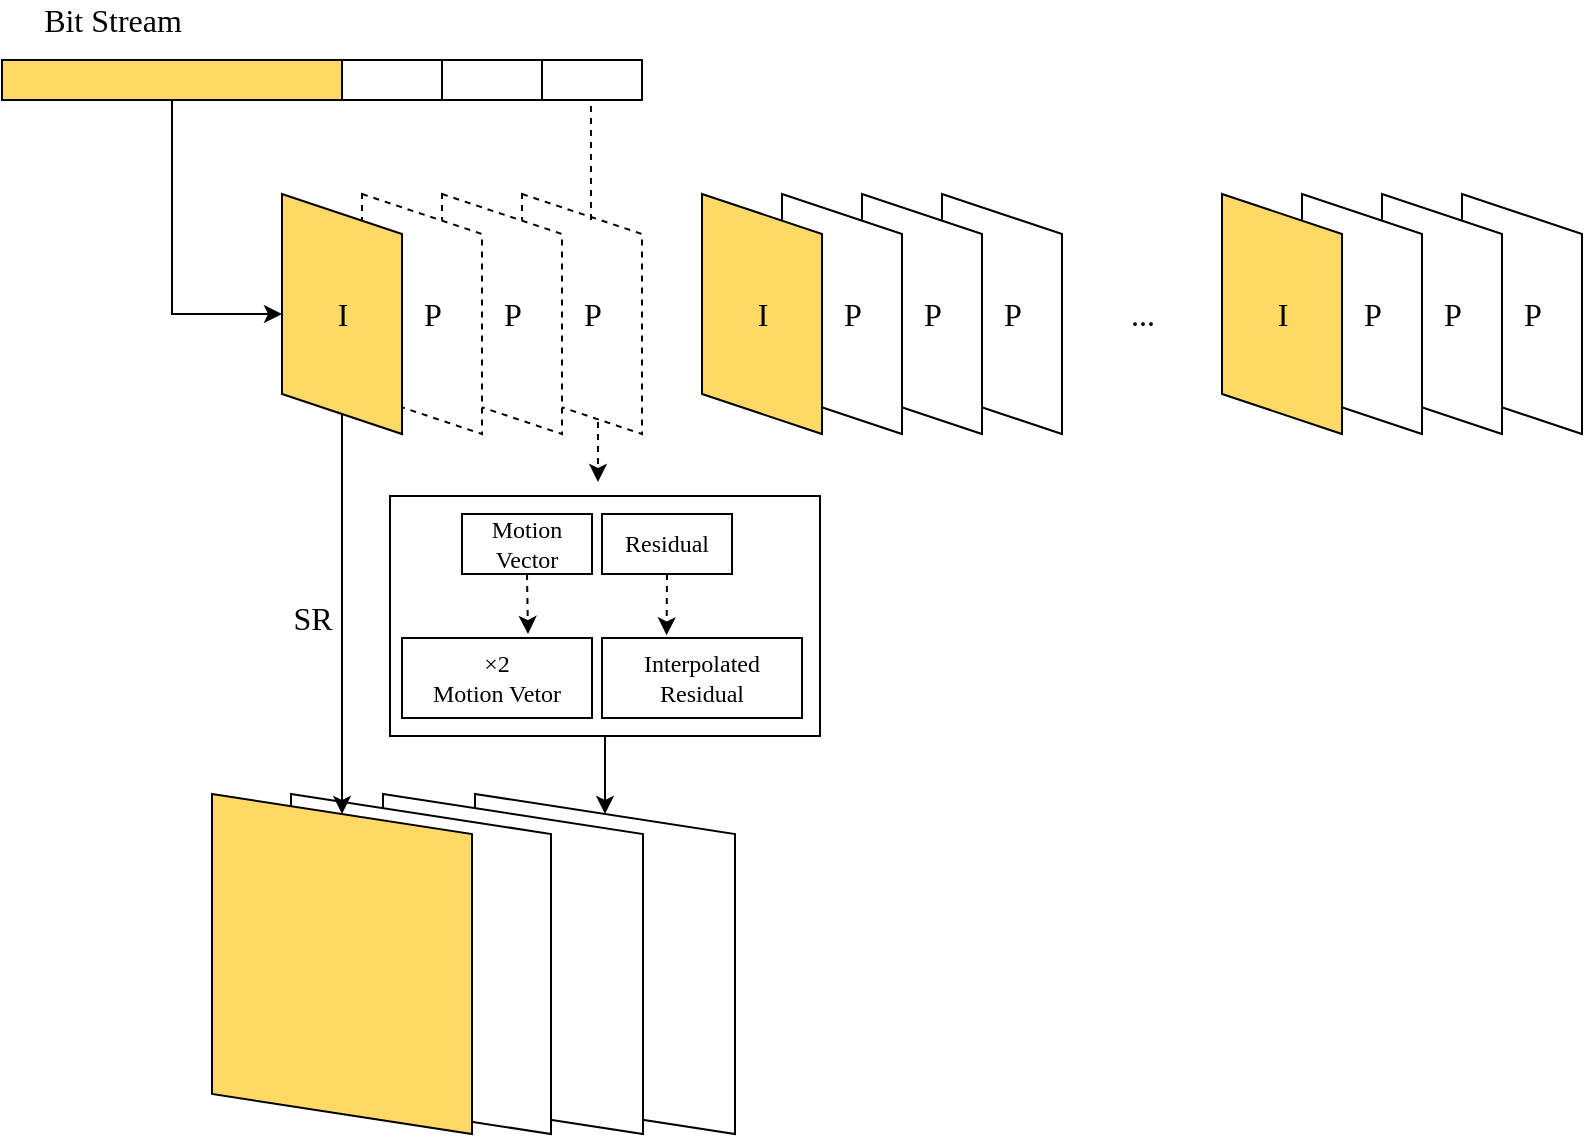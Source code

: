 <mxfile version="18.0.3" type="github">
  <diagram id="pCQRFxpyoTq6nAkenusv" name="Page-1">
    <mxGraphModel dx="1787" dy="1873" grid="1" gridSize="10" guides="1" tooltips="1" connect="1" arrows="1" fold="1" page="1" pageScale="1" pageWidth="827" pageHeight="1169" math="0" shadow="0">
      <root>
        <mxCell id="0" />
        <mxCell id="1" parent="0" />
        <mxCell id="L7ItGJBqRo02B6cRfJcL-1" value="" style="shape=parallelogram;perimeter=parallelogramPerimeter;whiteSpace=wrap;html=1;fixedSize=1;rotation=90;dashed=1;" vertex="1" parent="1">
          <mxGeometry x="170" y="110" width="120" height="60" as="geometry" />
        </mxCell>
        <mxCell id="L7ItGJBqRo02B6cRfJcL-2" value="" style="shape=parallelogram;perimeter=parallelogramPerimeter;whiteSpace=wrap;html=1;fixedSize=1;rotation=90;dashed=1;" vertex="1" parent="1">
          <mxGeometry x="130" y="110" width="120" height="60" as="geometry" />
        </mxCell>
        <mxCell id="L7ItGJBqRo02B6cRfJcL-3" value="" style="shape=parallelogram;perimeter=parallelogramPerimeter;whiteSpace=wrap;html=1;fixedSize=1;rotation=90;dashed=1;" vertex="1" parent="1">
          <mxGeometry x="90" y="110" width="120" height="60" as="geometry" />
        </mxCell>
        <mxCell id="L7ItGJBqRo02B6cRfJcL-4" value="" style="shape=parallelogram;perimeter=parallelogramPerimeter;whiteSpace=wrap;html=1;fixedSize=1;rotation=90;fillColor=#FFD966;" vertex="1" parent="1">
          <mxGeometry x="50" y="110" width="120" height="60" as="geometry" />
        </mxCell>
        <mxCell id="L7ItGJBqRo02B6cRfJcL-5" value="I" style="text;html=1;resizable=0;autosize=1;align=center;verticalAlign=middle;points=[];fillColor=none;strokeColor=none;rounded=0;fontFamily=Lucida Console;fontSize=16;" vertex="1" parent="1">
          <mxGeometry x="95" y="130" width="30" height="20" as="geometry" />
        </mxCell>
        <mxCell id="L7ItGJBqRo02B6cRfJcL-6" value="P" style="text;html=1;resizable=0;autosize=1;align=center;verticalAlign=middle;points=[];fillColor=none;strokeColor=none;rounded=0;fontFamily=Lucida Console;fontSize=16;" vertex="1" parent="1">
          <mxGeometry x="140" y="130" width="30" height="20" as="geometry" />
        </mxCell>
        <mxCell id="L7ItGJBqRo02B6cRfJcL-7" value="P" style="text;html=1;resizable=0;autosize=1;align=center;verticalAlign=middle;points=[];fillColor=none;strokeColor=none;rounded=0;fontFamily=Lucida Console;fontSize=16;" vertex="1" parent="1">
          <mxGeometry x="180" y="130" width="30" height="20" as="geometry" />
        </mxCell>
        <mxCell id="L7ItGJBqRo02B6cRfJcL-8" value="P" style="text;html=1;resizable=0;autosize=1;align=center;verticalAlign=middle;points=[];fillColor=none;strokeColor=none;rounded=0;fontFamily=Lucida Console;fontSize=16;" vertex="1" parent="1">
          <mxGeometry x="220" y="130" width="30" height="20" as="geometry" />
        </mxCell>
        <mxCell id="L7ItGJBqRo02B6cRfJcL-9" value="" style="shape=parallelogram;perimeter=parallelogramPerimeter;whiteSpace=wrap;html=1;fixedSize=1;rotation=90;" vertex="1" parent="1">
          <mxGeometry x="380" y="110" width="120" height="60" as="geometry" />
        </mxCell>
        <mxCell id="L7ItGJBqRo02B6cRfJcL-10" value="" style="shape=parallelogram;perimeter=parallelogramPerimeter;whiteSpace=wrap;html=1;fixedSize=1;rotation=90;" vertex="1" parent="1">
          <mxGeometry x="340" y="110" width="120" height="60" as="geometry" />
        </mxCell>
        <mxCell id="L7ItGJBqRo02B6cRfJcL-11" value="" style="shape=parallelogram;perimeter=parallelogramPerimeter;whiteSpace=wrap;html=1;fixedSize=1;rotation=90;" vertex="1" parent="1">
          <mxGeometry x="300" y="110" width="120" height="60" as="geometry" />
        </mxCell>
        <mxCell id="L7ItGJBqRo02B6cRfJcL-12" value="" style="shape=parallelogram;perimeter=parallelogramPerimeter;whiteSpace=wrap;html=1;fixedSize=1;rotation=90;fillColor=#FFD966;" vertex="1" parent="1">
          <mxGeometry x="260" y="110" width="120" height="60" as="geometry" />
        </mxCell>
        <mxCell id="L7ItGJBqRo02B6cRfJcL-13" value="I" style="text;html=1;resizable=0;autosize=1;align=center;verticalAlign=middle;points=[];fillColor=none;strokeColor=none;rounded=0;fontFamily=Lucida Console;fontSize=16;" vertex="1" parent="1">
          <mxGeometry x="305" y="130" width="30" height="20" as="geometry" />
        </mxCell>
        <mxCell id="L7ItGJBqRo02B6cRfJcL-14" value="P" style="text;html=1;resizable=0;autosize=1;align=center;verticalAlign=middle;points=[];fillColor=none;strokeColor=none;rounded=0;fontFamily=Lucida Console;fontSize=16;" vertex="1" parent="1">
          <mxGeometry x="350" y="130" width="30" height="20" as="geometry" />
        </mxCell>
        <mxCell id="L7ItGJBqRo02B6cRfJcL-15" value="P" style="text;html=1;resizable=0;autosize=1;align=center;verticalAlign=middle;points=[];fillColor=none;strokeColor=none;rounded=0;fontFamily=Lucida Console;fontSize=16;" vertex="1" parent="1">
          <mxGeometry x="390" y="130" width="30" height="20" as="geometry" />
        </mxCell>
        <mxCell id="L7ItGJBqRo02B6cRfJcL-16" value="P" style="text;html=1;resizable=0;autosize=1;align=center;verticalAlign=middle;points=[];fillColor=none;strokeColor=none;rounded=0;fontFamily=Lucida Console;fontSize=16;" vertex="1" parent="1">
          <mxGeometry x="430" y="130" width="30" height="20" as="geometry" />
        </mxCell>
        <mxCell id="L7ItGJBqRo02B6cRfJcL-17" value="" style="shape=parallelogram;perimeter=parallelogramPerimeter;whiteSpace=wrap;html=1;fixedSize=1;rotation=90;" vertex="1" parent="1">
          <mxGeometry x="640" y="110" width="120" height="60" as="geometry" />
        </mxCell>
        <mxCell id="L7ItGJBqRo02B6cRfJcL-18" value="" style="shape=parallelogram;perimeter=parallelogramPerimeter;whiteSpace=wrap;html=1;fixedSize=1;rotation=90;" vertex="1" parent="1">
          <mxGeometry x="600" y="110" width="120" height="60" as="geometry" />
        </mxCell>
        <mxCell id="L7ItGJBqRo02B6cRfJcL-19" value="" style="shape=parallelogram;perimeter=parallelogramPerimeter;whiteSpace=wrap;html=1;fixedSize=1;rotation=90;" vertex="1" parent="1">
          <mxGeometry x="560" y="110" width="120" height="60" as="geometry" />
        </mxCell>
        <mxCell id="L7ItGJBqRo02B6cRfJcL-20" value="" style="shape=parallelogram;perimeter=parallelogramPerimeter;whiteSpace=wrap;html=1;fixedSize=1;rotation=90;fillColor=#FFD966;" vertex="1" parent="1">
          <mxGeometry x="520" y="110" width="120" height="60" as="geometry" />
        </mxCell>
        <mxCell id="L7ItGJBqRo02B6cRfJcL-21" value="I" style="text;html=1;resizable=0;autosize=1;align=center;verticalAlign=middle;points=[];fillColor=none;strokeColor=none;rounded=0;fontFamily=Lucida Console;fontSize=16;" vertex="1" parent="1">
          <mxGeometry x="565" y="130" width="30" height="20" as="geometry" />
        </mxCell>
        <mxCell id="L7ItGJBqRo02B6cRfJcL-22" value="P" style="text;html=1;resizable=0;autosize=1;align=center;verticalAlign=middle;points=[];fillColor=none;strokeColor=none;rounded=0;fontFamily=Lucida Console;fontSize=16;" vertex="1" parent="1">
          <mxGeometry x="610" y="130" width="30" height="20" as="geometry" />
        </mxCell>
        <mxCell id="L7ItGJBqRo02B6cRfJcL-23" value="P" style="text;html=1;resizable=0;autosize=1;align=center;verticalAlign=middle;points=[];fillColor=none;strokeColor=none;rounded=0;fontFamily=Lucida Console;fontSize=16;" vertex="1" parent="1">
          <mxGeometry x="650" y="130" width="30" height="20" as="geometry" />
        </mxCell>
        <mxCell id="L7ItGJBqRo02B6cRfJcL-24" value="P" style="text;html=1;resizable=0;autosize=1;align=center;verticalAlign=middle;points=[];fillColor=none;strokeColor=none;rounded=0;fontFamily=Lucida Console;fontSize=16;" vertex="1" parent="1">
          <mxGeometry x="690" y="130" width="30" height="20" as="geometry" />
        </mxCell>
        <mxCell id="L7ItGJBqRo02B6cRfJcL-25" value="..." style="text;html=1;resizable=0;autosize=1;align=center;verticalAlign=middle;points=[];fillColor=none;strokeColor=none;rounded=0;fontFamily=Lucida Console;fontSize=16;" vertex="1" parent="1">
          <mxGeometry x="490" y="130" width="40" height="20" as="geometry" />
        </mxCell>
        <mxCell id="L7ItGJBqRo02B6cRfJcL-27" value="" style="edgeStyle=elbowEdgeStyle;elbow=horizontal;endArrow=classic;html=1;rounded=0;fontFamily=Lucida Console;fontSize=16;exitX=0.5;exitY=1;exitDx=0;exitDy=0;entryX=0.5;entryY=1;entryDx=0;entryDy=0;" edge="1" parent="1" source="L7ItGJBqRo02B6cRfJcL-34" target="L7ItGJBqRo02B6cRfJcL-4">
          <mxGeometry width="50" height="50" relative="1" as="geometry">
            <mxPoint x="110" y="310" as="sourcePoint" />
            <mxPoint x="-10" y="480" as="targetPoint" />
            <Array as="points">
              <mxPoint x="25" y="130" />
              <mxPoint x="20" y="300" />
            </Array>
          </mxGeometry>
        </mxCell>
        <mxCell id="L7ItGJBqRo02B6cRfJcL-29" value="SR" style="text;html=1;resizable=0;autosize=1;align=center;verticalAlign=middle;points=[];fillColor=none;strokeColor=none;rounded=0;fontFamily=Lucida Console;fontSize=16;" vertex="1" parent="1">
          <mxGeometry x="80" y="282" width="30" height="20" as="geometry" />
        </mxCell>
        <mxCell id="L7ItGJBqRo02B6cRfJcL-33" value="Residual" style="rounded=0;whiteSpace=wrap;html=1;fontFamily=Lucida Console;fontSize=12;fillColor=#FFFFFF;" vertex="1" parent="1">
          <mxGeometry x="240" y="240" width="65" height="30" as="geometry" />
        </mxCell>
        <mxCell id="L7ItGJBqRo02B6cRfJcL-34" value="" style="rounded=0;whiteSpace=wrap;html=1;fontFamily=Lucida Console;fontSize=16;fillColor=#FFD966;" vertex="1" parent="1">
          <mxGeometry x="-60" y="13" width="170" height="20" as="geometry" />
        </mxCell>
        <mxCell id="L7ItGJBqRo02B6cRfJcL-35" value="" style="rounded=0;whiteSpace=wrap;html=1;fontFamily=Lucida Console;fontSize=16;fillColor=#FFFFFF;" vertex="1" parent="1">
          <mxGeometry x="110" y="13" width="50" height="20" as="geometry" />
        </mxCell>
        <mxCell id="L7ItGJBqRo02B6cRfJcL-37" value="" style="rounded=0;whiteSpace=wrap;html=1;fontFamily=Lucida Console;fontSize=16;fillColor=#FFFFFF;" vertex="1" parent="1">
          <mxGeometry x="160" y="13" width="50" height="20" as="geometry" />
        </mxCell>
        <mxCell id="L7ItGJBqRo02B6cRfJcL-38" value="" style="rounded=0;whiteSpace=wrap;html=1;fontFamily=Lucida Console;fontSize=16;fillColor=#FFFFFF;" vertex="1" parent="1">
          <mxGeometry x="210" y="13" width="50" height="20" as="geometry" />
        </mxCell>
        <mxCell id="L7ItGJBqRo02B6cRfJcL-39" value="Bit Stream" style="text;html=1;resizable=0;autosize=1;align=center;verticalAlign=middle;points=[];fillColor=none;strokeColor=none;rounded=0;fontFamily=Lucida Console;fontSize=16;" vertex="1" parent="1">
          <mxGeometry x="-60" y="-17" width="110" height="20" as="geometry" />
        </mxCell>
        <mxCell id="L7ItGJBqRo02B6cRfJcL-42" value="Motion&lt;br style=&quot;font-size: 12px;&quot;&gt;Vector" style="rounded=0;whiteSpace=wrap;html=1;fontFamily=Lucida Console;fontSize=12;fillColor=#FFFFFF;" vertex="1" parent="1">
          <mxGeometry x="170" y="240" width="65" height="30" as="geometry" />
        </mxCell>
        <mxCell id="L7ItGJBqRo02B6cRfJcL-43" value="" style="endArrow=none;html=1;rounded=0;fontFamily=Lucida Console;fontSize=12;dashed=1;" edge="1" parent="1">
          <mxGeometry width="50" height="50" relative="1" as="geometry">
            <mxPoint x="234.5" y="93" as="sourcePoint" />
            <mxPoint x="234.5" y="33" as="targetPoint" />
          </mxGeometry>
        </mxCell>
        <mxCell id="L7ItGJBqRo02B6cRfJcL-44" value="" style="endArrow=classic;html=1;rounded=0;fontFamily=Lucida Console;fontSize=12;dashed=1;" edge="1" parent="1">
          <mxGeometry width="50" height="50" relative="1" as="geometry">
            <mxPoint x="238" y="194" as="sourcePoint" />
            <mxPoint x="238" y="224" as="targetPoint" />
          </mxGeometry>
        </mxCell>
        <mxCell id="L7ItGJBqRo02B6cRfJcL-47" value="" style="rounded=0;whiteSpace=wrap;html=1;fontFamily=Lucida Console;fontSize=12;fillColor=none;" vertex="1" parent="1">
          <mxGeometry x="134" y="231" width="215" height="120" as="geometry" />
        </mxCell>
        <mxCell id="L7ItGJBqRo02B6cRfJcL-48" value="Interpolated&lt;br&gt;Residual" style="rounded=0;whiteSpace=wrap;html=1;fontFamily=Lucida Console;fontSize=12;fillColor=#FFFFFF;" vertex="1" parent="1">
          <mxGeometry x="240" y="302" width="100" height="40" as="geometry" />
        </mxCell>
        <mxCell id="L7ItGJBqRo02B6cRfJcL-49" value="×2&lt;br&gt;Motion Vetor" style="rounded=0;whiteSpace=wrap;html=1;fontFamily=Lucida Console;fontSize=12;fillColor=#FFFFFF;" vertex="1" parent="1">
          <mxGeometry x="140" y="302" width="95" height="40" as="geometry" />
        </mxCell>
        <mxCell id="L7ItGJBqRo02B6cRfJcL-50" value="" style="endArrow=classic;html=1;rounded=0;dashed=1;fontFamily=Lucida Console;fontSize=12;exitX=0.5;exitY=1;exitDx=0;exitDy=0;" edge="1" parent="1" source="L7ItGJBqRo02B6cRfJcL-42">
          <mxGeometry width="50" height="50" relative="1" as="geometry">
            <mxPoint x="280" y="470" as="sourcePoint" />
            <mxPoint x="203" y="300" as="targetPoint" />
          </mxGeometry>
        </mxCell>
        <mxCell id="L7ItGJBqRo02B6cRfJcL-51" value="" style="endArrow=classic;html=1;rounded=0;dashed=1;fontFamily=Lucida Console;fontSize=12;exitX=0.5;exitY=1;exitDx=0;exitDy=0;entryX=0.323;entryY=-0.033;entryDx=0;entryDy=0;entryPerimeter=0;" edge="1" parent="1" source="L7ItGJBqRo02B6cRfJcL-33" target="L7ItGJBqRo02B6cRfJcL-48">
          <mxGeometry width="50" height="50" relative="1" as="geometry">
            <mxPoint x="212.5" y="280" as="sourcePoint" />
            <mxPoint x="213" y="310" as="targetPoint" />
          </mxGeometry>
        </mxCell>
        <mxCell id="L7ItGJBqRo02B6cRfJcL-54" value="" style="shape=parallelogram;perimeter=parallelogramPerimeter;whiteSpace=wrap;html=1;fixedSize=1;rotation=90;fillColor=#FFFFFF;" vertex="1" parent="1">
          <mxGeometry x="156.5" y="400" width="170" height="130" as="geometry" />
        </mxCell>
        <mxCell id="L7ItGJBqRo02B6cRfJcL-55" value="" style="shape=parallelogram;perimeter=parallelogramPerimeter;whiteSpace=wrap;html=1;fixedSize=1;rotation=90;fillColor=#FFFFFF;" vertex="1" parent="1">
          <mxGeometry x="110.5" y="400" width="170" height="130" as="geometry" />
        </mxCell>
        <mxCell id="L7ItGJBqRo02B6cRfJcL-56" value="" style="shape=parallelogram;perimeter=parallelogramPerimeter;whiteSpace=wrap;html=1;fixedSize=1;rotation=90;fillColor=#FFFFFF;" vertex="1" parent="1">
          <mxGeometry x="64.5" y="400" width="170" height="130" as="geometry" />
        </mxCell>
        <mxCell id="L7ItGJBqRo02B6cRfJcL-57" value="" style="shape=parallelogram;perimeter=parallelogramPerimeter;whiteSpace=wrap;html=1;fixedSize=1;rotation=90;fillColor=#FFD966;" vertex="1" parent="1">
          <mxGeometry x="25" y="400" width="170" height="130" as="geometry" />
        </mxCell>
        <mxCell id="L7ItGJBqRo02B6cRfJcL-58" value="" style="endArrow=classic;html=1;rounded=0;fontFamily=Lucida Console;fontSize=12;exitX=1;exitY=0.5;exitDx=0;exitDy=0;" edge="1" parent="1" source="L7ItGJBqRo02B6cRfJcL-4" target="L7ItGJBqRo02B6cRfJcL-57">
          <mxGeometry width="50" height="50" relative="1" as="geometry">
            <mxPoint x="20" y="330" as="sourcePoint" />
            <mxPoint x="70" y="280" as="targetPoint" />
          </mxGeometry>
        </mxCell>
        <mxCell id="L7ItGJBqRo02B6cRfJcL-59" value="" style="endArrow=classic;html=1;rounded=0;fontFamily=Lucida Console;fontSize=12;entryX=0;entryY=0.5;entryDx=0;entryDy=0;exitX=0.5;exitY=1;exitDx=0;exitDy=0;" edge="1" parent="1" source="L7ItGJBqRo02B6cRfJcL-47" target="L7ItGJBqRo02B6cRfJcL-54">
          <mxGeometry width="50" height="50" relative="1" as="geometry">
            <mxPoint x="241" y="360" as="sourcePoint" />
            <mxPoint x="340" y="210" as="targetPoint" />
          </mxGeometry>
        </mxCell>
      </root>
    </mxGraphModel>
  </diagram>
</mxfile>
